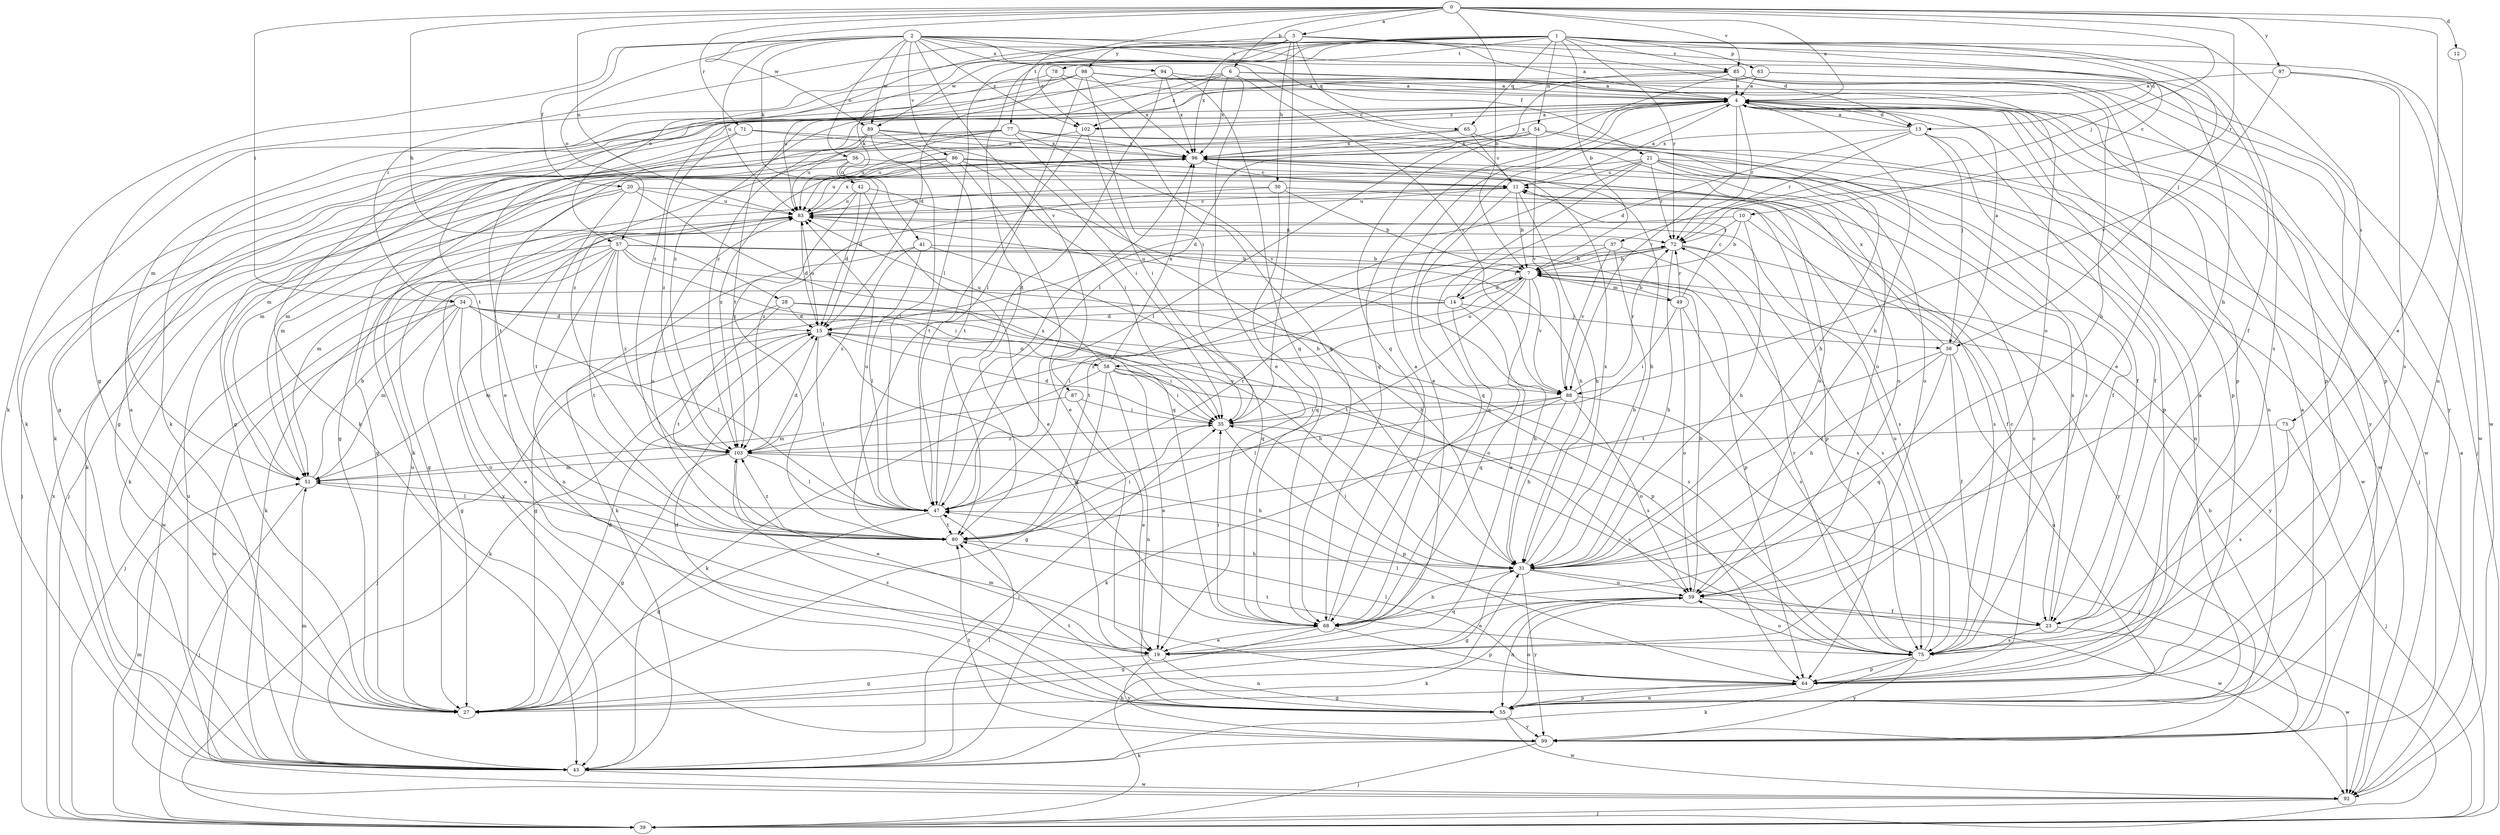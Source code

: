 strict digraph  {
0;
1;
2;
3;
4;
6;
7;
10;
11;
12;
13;
14;
15;
19;
20;
21;
23;
27;
28;
30;
31;
34;
35;
37;
38;
39;
41;
42;
43;
47;
49;
51;
54;
55;
56;
57;
58;
59;
63;
64;
65;
68;
71;
72;
73;
75;
77;
78;
80;
83;
85;
86;
87;
88;
89;
92;
94;
96;
97;
98;
99;
102;
103;
0 -> 3  [label=a];
0 -> 4  [label=a];
0 -> 6  [label=b];
0 -> 7  [label=b];
0 -> 12  [label=d];
0 -> 19  [label=e];
0 -> 28  [label=h];
0 -> 34  [label=i];
0 -> 37  [label=j];
0 -> 71  [label=r];
0 -> 72  [label=r];
0 -> 77  [label=t];
0 -> 83  [label=u];
0 -> 85  [label=v];
0 -> 89  [label=w];
0 -> 97  [label=y];
1 -> 7  [label=b];
1 -> 10  [label=c];
1 -> 13  [label=d];
1 -> 27  [label=g];
1 -> 38  [label=j];
1 -> 41  [label=k];
1 -> 47  [label=l];
1 -> 54  [label=n];
1 -> 63  [label=p];
1 -> 65  [label=q];
1 -> 72  [label=r];
1 -> 73  [label=s];
1 -> 75  [label=s];
1 -> 78  [label=t];
1 -> 80  [label=t];
1 -> 85  [label=v];
1 -> 89  [label=w];
1 -> 102  [label=z];
2 -> 11  [label=c];
2 -> 20  [label=f];
2 -> 21  [label=f];
2 -> 23  [label=f];
2 -> 42  [label=k];
2 -> 43  [label=k];
2 -> 56  [label=o];
2 -> 57  [label=o];
2 -> 83  [label=u];
2 -> 85  [label=v];
2 -> 86  [label=v];
2 -> 87  [label=v];
2 -> 89  [label=w];
2 -> 92  [label=w];
2 -> 94  [label=x];
2 -> 102  [label=z];
3 -> 4  [label=a];
3 -> 13  [label=d];
3 -> 30  [label=h];
3 -> 31  [label=h];
3 -> 34  [label=i];
3 -> 35  [label=i];
3 -> 57  [label=o];
3 -> 65  [label=q];
3 -> 96  [label=x];
3 -> 98  [label=y];
4 -> 13  [label=d];
4 -> 19  [label=e];
4 -> 27  [label=g];
4 -> 31  [label=h];
4 -> 43  [label=k];
4 -> 55  [label=n];
4 -> 64  [label=p];
4 -> 68  [label=q];
4 -> 72  [label=r];
4 -> 88  [label=v];
4 -> 92  [label=w];
4 -> 96  [label=x];
4 -> 99  [label=y];
4 -> 102  [label=z];
6 -> 4  [label=a];
6 -> 19  [label=e];
6 -> 31  [label=h];
6 -> 43  [label=k];
6 -> 88  [label=v];
6 -> 96  [label=x];
6 -> 102  [label=z];
6 -> 103  [label=z];
7 -> 14  [label=d];
7 -> 19  [label=e];
7 -> 49  [label=m];
7 -> 58  [label=o];
7 -> 80  [label=t];
7 -> 88  [label=v];
7 -> 99  [label=y];
7 -> 103  [label=z];
10 -> 7  [label=b];
10 -> 23  [label=f];
10 -> 27  [label=g];
10 -> 31  [label=h];
10 -> 72  [label=r];
11 -> 4  [label=a];
11 -> 7  [label=b];
11 -> 27  [label=g];
11 -> 31  [label=h];
11 -> 68  [label=q];
11 -> 75  [label=s];
11 -> 83  [label=u];
12 -> 55  [label=n];
13 -> 4  [label=a];
13 -> 14  [label=d];
13 -> 23  [label=f];
13 -> 38  [label=j];
13 -> 64  [label=p];
13 -> 72  [label=r];
13 -> 96  [label=x];
14 -> 15  [label=d];
14 -> 31  [label=h];
14 -> 38  [label=j];
14 -> 51  [label=m];
14 -> 68  [label=q];
14 -> 72  [label=r];
14 -> 83  [label=u];
15 -> 35  [label=i];
15 -> 39  [label=j];
15 -> 43  [label=k];
15 -> 47  [label=l];
15 -> 58  [label=o];
15 -> 68  [label=q];
15 -> 83  [label=u];
19 -> 27  [label=g];
19 -> 55  [label=n];
19 -> 99  [label=y];
20 -> 43  [label=k];
20 -> 51  [label=m];
20 -> 68  [label=q];
20 -> 75  [label=s];
20 -> 80  [label=t];
20 -> 83  [label=u];
21 -> 11  [label=c];
21 -> 15  [label=d];
21 -> 23  [label=f];
21 -> 39  [label=j];
21 -> 55  [label=n];
21 -> 59  [label=o];
21 -> 68  [label=q];
21 -> 72  [label=r];
21 -> 92  [label=w];
23 -> 47  [label=l];
23 -> 75  [label=s];
23 -> 92  [label=w];
23 -> 96  [label=x];
27 -> 4  [label=a];
27 -> 15  [label=d];
27 -> 83  [label=u];
28 -> 15  [label=d];
28 -> 27  [label=g];
28 -> 64  [label=p];
28 -> 75  [label=s];
28 -> 80  [label=t];
30 -> 7  [label=b];
30 -> 64  [label=p];
30 -> 68  [label=q];
30 -> 83  [label=u];
30 -> 103  [label=z];
31 -> 27  [label=g];
31 -> 35  [label=i];
31 -> 59  [label=o];
31 -> 92  [label=w];
31 -> 96  [label=x];
31 -> 99  [label=y];
34 -> 15  [label=d];
34 -> 19  [label=e];
34 -> 27  [label=g];
34 -> 31  [label=h];
34 -> 39  [label=j];
34 -> 47  [label=l];
34 -> 51  [label=m];
34 -> 59  [label=o];
34 -> 92  [label=w];
35 -> 15  [label=d];
35 -> 64  [label=p];
35 -> 75  [label=s];
35 -> 103  [label=z];
37 -> 7  [label=b];
37 -> 31  [label=h];
37 -> 47  [label=l];
37 -> 75  [label=s];
37 -> 88  [label=v];
38 -> 4  [label=a];
38 -> 23  [label=f];
38 -> 31  [label=h];
38 -> 55  [label=n];
38 -> 68  [label=q];
38 -> 80  [label=t];
38 -> 96  [label=x];
39 -> 31  [label=h];
39 -> 51  [label=m];
39 -> 96  [label=x];
41 -> 7  [label=b];
41 -> 43  [label=k];
41 -> 47  [label=l];
41 -> 68  [label=q];
41 -> 103  [label=z];
42 -> 15  [label=d];
42 -> 19  [label=e];
42 -> 31  [label=h];
42 -> 83  [label=u];
42 -> 103  [label=z];
43 -> 35  [label=i];
43 -> 47  [label=l];
43 -> 51  [label=m];
43 -> 83  [label=u];
43 -> 92  [label=w];
47 -> 27  [label=g];
47 -> 72  [label=r];
47 -> 80  [label=t];
47 -> 83  [label=u];
47 -> 96  [label=x];
49 -> 7  [label=b];
49 -> 11  [label=c];
49 -> 35  [label=i];
49 -> 59  [label=o];
49 -> 72  [label=r];
49 -> 75  [label=s];
51 -> 7  [label=b];
51 -> 39  [label=j];
51 -> 47  [label=l];
54 -> 39  [label=j];
54 -> 43  [label=k];
54 -> 47  [label=l];
54 -> 88  [label=v];
54 -> 92  [label=w];
54 -> 96  [label=x];
55 -> 4  [label=a];
55 -> 15  [label=d];
55 -> 59  [label=o];
55 -> 64  [label=p];
55 -> 80  [label=t];
55 -> 83  [label=u];
55 -> 92  [label=w];
55 -> 99  [label=y];
55 -> 103  [label=z];
56 -> 11  [label=c];
56 -> 15  [label=d];
56 -> 39  [label=j];
56 -> 51  [label=m];
56 -> 59  [label=o];
57 -> 7  [label=b];
57 -> 31  [label=h];
57 -> 35  [label=i];
57 -> 43  [label=k];
57 -> 55  [label=n];
57 -> 64  [label=p];
57 -> 80  [label=t];
57 -> 92  [label=w];
57 -> 99  [label=y];
57 -> 103  [label=z];
58 -> 19  [label=e];
58 -> 27  [label=g];
58 -> 35  [label=i];
58 -> 43  [label=k];
58 -> 55  [label=n];
58 -> 75  [label=s];
58 -> 83  [label=u];
58 -> 88  [label=v];
58 -> 96  [label=x];
59 -> 7  [label=b];
59 -> 19  [label=e];
59 -> 23  [label=f];
59 -> 43  [label=k];
59 -> 55  [label=n];
59 -> 68  [label=q];
63 -> 4  [label=a];
63 -> 39  [label=j];
63 -> 43  [label=k];
63 -> 51  [label=m];
63 -> 64  [label=p];
64 -> 4  [label=a];
64 -> 11  [label=c];
64 -> 27  [label=g];
64 -> 47  [label=l];
64 -> 51  [label=m];
64 -> 55  [label=n];
65 -> 11  [label=c];
65 -> 31  [label=h];
65 -> 83  [label=u];
65 -> 96  [label=x];
68 -> 4  [label=a];
68 -> 19  [label=e];
68 -> 27  [label=g];
68 -> 31  [label=h];
68 -> 35  [label=i];
68 -> 64  [label=p];
71 -> 35  [label=i];
71 -> 80  [label=t];
71 -> 96  [label=x];
71 -> 103  [label=z];
72 -> 7  [label=b];
72 -> 31  [label=h];
72 -> 75  [label=s];
72 -> 80  [label=t];
72 -> 99  [label=y];
73 -> 39  [label=j];
73 -> 75  [label=s];
73 -> 103  [label=z];
75 -> 11  [label=c];
75 -> 43  [label=k];
75 -> 59  [label=o];
75 -> 64  [label=p];
75 -> 72  [label=r];
75 -> 80  [label=t];
75 -> 83  [label=u];
75 -> 99  [label=y];
77 -> 19  [label=e];
77 -> 27  [label=g];
77 -> 31  [label=h];
77 -> 51  [label=m];
77 -> 59  [label=o];
77 -> 75  [label=s];
77 -> 88  [label=v];
77 -> 96  [label=x];
77 -> 103  [label=z];
78 -> 4  [label=a];
78 -> 15  [label=d];
78 -> 43  [label=k];
78 -> 68  [label=q];
80 -> 31  [label=h];
80 -> 35  [label=i];
80 -> 83  [label=u];
80 -> 103  [label=z];
83 -> 11  [label=c];
83 -> 15  [label=d];
83 -> 51  [label=m];
83 -> 72  [label=r];
83 -> 96  [label=x];
85 -> 4  [label=a];
85 -> 19  [label=e];
85 -> 47  [label=l];
85 -> 64  [label=p];
85 -> 68  [label=q];
85 -> 99  [label=y];
85 -> 103  [label=z];
86 -> 11  [label=c];
86 -> 19  [label=e];
86 -> 35  [label=i];
86 -> 43  [label=k];
86 -> 59  [label=o];
86 -> 83  [label=u];
86 -> 103  [label=z];
87 -> 19  [label=e];
87 -> 35  [label=i];
87 -> 51  [label=m];
88 -> 31  [label=h];
88 -> 35  [label=i];
88 -> 39  [label=j];
88 -> 43  [label=k];
88 -> 47  [label=l];
88 -> 59  [label=o];
88 -> 72  [label=r];
89 -> 23  [label=f];
89 -> 27  [label=g];
89 -> 47  [label=l];
89 -> 80  [label=t];
89 -> 83  [label=u];
89 -> 96  [label=x];
92 -> 4  [label=a];
92 -> 39  [label=j];
94 -> 4  [label=a];
94 -> 47  [label=l];
94 -> 68  [label=q];
94 -> 80  [label=t];
94 -> 96  [label=x];
96 -> 11  [label=c];
96 -> 27  [label=g];
96 -> 31  [label=h];
96 -> 51  [label=m];
97 -> 4  [label=a];
97 -> 75  [label=s];
97 -> 88  [label=v];
97 -> 92  [label=w];
98 -> 4  [label=a];
98 -> 35  [label=i];
98 -> 47  [label=l];
98 -> 59  [label=o];
98 -> 64  [label=p];
98 -> 80  [label=t];
98 -> 83  [label=u];
98 -> 96  [label=x];
98 -> 103  [label=z];
99 -> 7  [label=b];
99 -> 39  [label=j];
99 -> 43  [label=k];
99 -> 80  [label=t];
102 -> 4  [label=a];
102 -> 35  [label=i];
102 -> 80  [label=t];
102 -> 83  [label=u];
103 -> 15  [label=d];
103 -> 19  [label=e];
103 -> 27  [label=g];
103 -> 31  [label=h];
103 -> 47  [label=l];
103 -> 51  [label=m];
}

